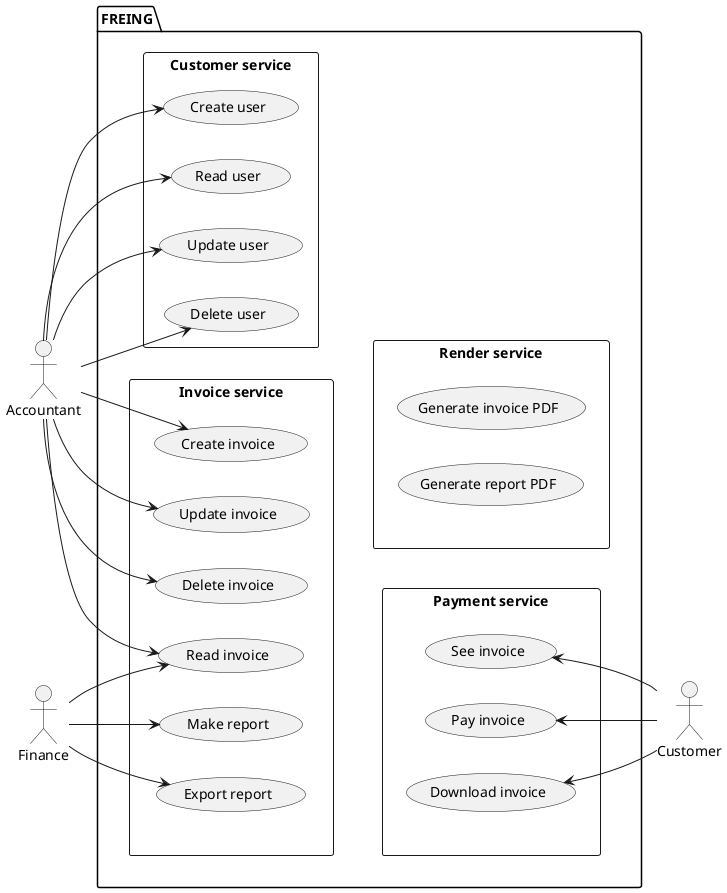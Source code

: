 @startuml
left to right direction

:Accountant: as a
:Customer: as c
:Finance: as f

package "FREING" as freing {
    rectangle "Invoice service" as invoice_service {
        usecase (Create invoice) as ci
        usecase (Read invoice) as ri
        usecase (Update invoice) as ui
        usecase (Delete invoice) as di
        usecase (Make report) as mr
        usecase (Export report) as er
    }
    rectangle "Customer service" as customer_service {
        usecase (Create user) as cu
        usecase (Read user) as ru
        usecase (Update user) as uu
        usecase (Delete user) as du
    }
    rectangle "Render service" as render_service {
        usecase (Generate invoice PDF) as gip
        usecase (Generate report PDF) as grp
    }
    rectangle "Payment service" as payment_service {
        usecase (See invoice) as si
        usecase (Pay invoice) as pi
        usecase (Download invoice) as doi
    }
}




payment_service <-[hidden]l-> render_service
invoice_service <-[hidden]-> render_service

a --> ci
a --> ri
a --> ui
a --> di
a --> cu
a --> ru
a --> uu
a --> du

pi <-- c
si <-- c
doi <-- c

f --> ri
f --> mr
f --> er

@enduml